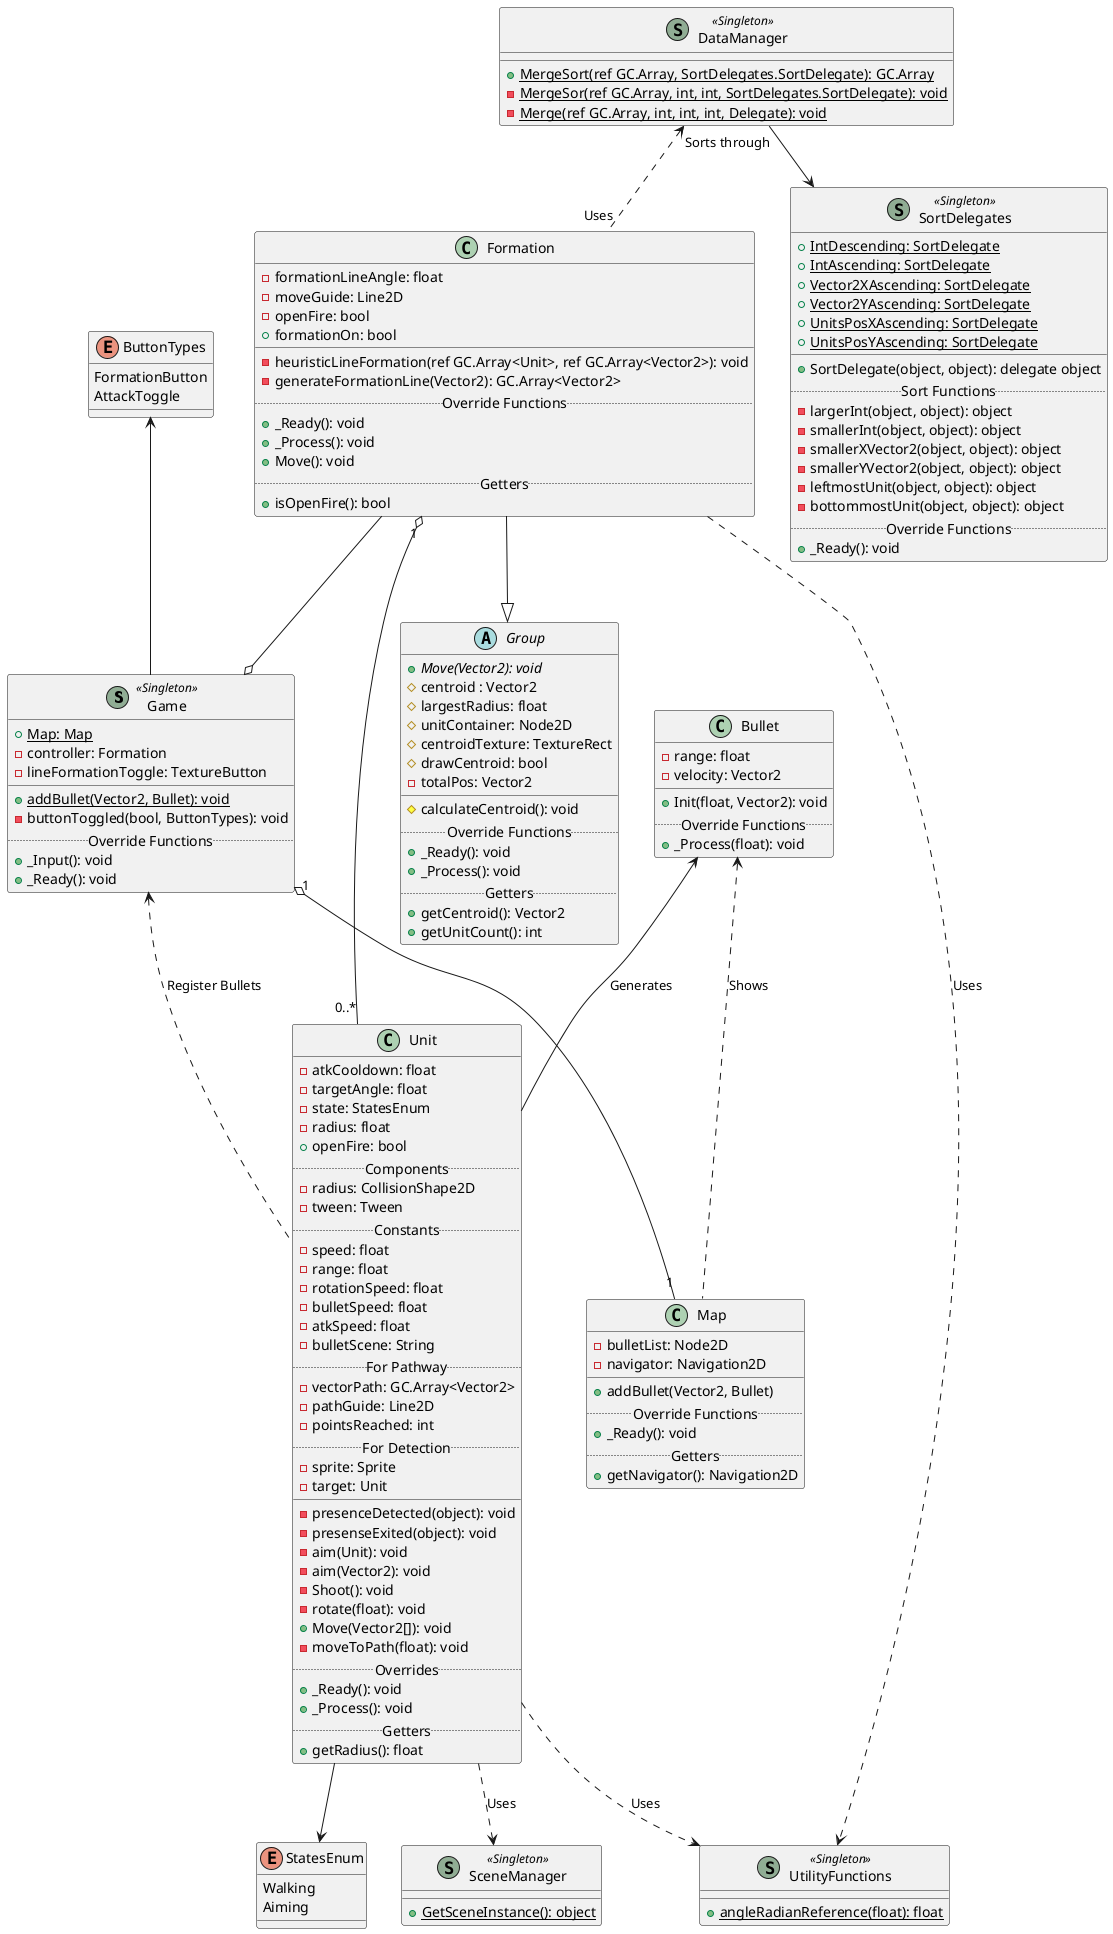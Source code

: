 @startuml ClassDiagram

Game "1" o-- "1" Map
Game <.. Unit: Register Bullets
Unit --> StatesEnum
Unit ..> UtilityFunctions: Uses
Unit ..> SceneManager: Uses
Bullet <-- Unit: Generates
ButtonTypes <-- Game
Formation "1" o-- "0..*" Unit
DataManager "Sorts through" --> SortDelegates
Formation --o Game
Formation --|> Group
DataManager <.. "Uses" Formation

Formation ..> UtilityFunctions: Uses
Bullet <.. Map: Shows


class Bullet {
    - range: float
    - velocity: Vector2
    __
    + Init(float, Vector2): void
    ..Override Functions..
    + _Process(float): void
}

class Formation {
    - formationLineAngle: float
    - moveGuide: Line2D
    - openFire: bool
    + formationOn: bool
    __
    - heuristicLineFormation(ref GC.Array<Unit>, ref GC.Array<Vector2>): void
    - generateFormationLine(Vector2): GC.Array<Vector2>
    ..Override Functions..
    + _Ready(): void
    + _Process(): void
    + Move(): void
    ..Getters..
    + isOpenFire(): bool
}

class SceneManager <<(S, #90AD94) Singleton>> {
    + {static} GetSceneInstance(): object
}

class Game <<(S, #90AD94) Singleton>> {
    + {static} Map: Map
    - controller: Formation
    - lineFormationToggle: TextureButton
    __
    + {static} addBullet(Vector2, Bullet): void
    - buttonToggled(bool, ButtonTypes): void
    ..Override Functions..
    + _Input(): void
    + _Ready(): void
}

abstract class Group {
    + {abstract} Move(Vector2): void
    # centroid : Vector2
    # largestRadius: float
    # unitContainer: Node2D
    # centroidTexture: TextureRect
    # drawCentroid: bool
    - totalPos: Vector2
    __
    # calculateCentroid(): void
    ..Override Functions..
    + _Ready(): void
    + _Process(): void
    ..Getters..
    + getCentroid(): Vector2
    + getUnitCount(): int
}

enum StatesEnum {
    Walking
    Aiming
}

class Unit {
    - atkCooldown: float
    - targetAngle: float
    - state: StatesEnum
    - radius: float
    + openFire: bool
    ..Components..
    - radius: CollisionShape2D
    - tween: Tween
    ..Constants..
    - speed: float
    - range: float
    - rotationSpeed: float
    - bulletSpeed: float
    - atkSpeed: float
    - bulletScene: String
    ..For Pathway..
    - vectorPath: GC.Array<Vector2>
    - pathGuide: Line2D
    - pointsReached: int
    ..For Detection..
    - sprite: Sprite
    - target: Unit
    __
    - presenceDetected(object): void
    - presenseExited(object): void
    - aim(Unit): void
    - aim(Vector2): void
    - Shoot(): void
    - rotate(float): void
    + Move(Vector2[]): void
    - moveToPath(float): void
    ..Overrides..
    + _Ready(): void
    + _Process(): void 
    ..Getters..
    + getRadius(): float
}

class SortDelegates <<(S, #90AD94) Singleton>> {
    + {static} IntDescending: SortDelegate
    + {static} IntAscending: SortDelegate
    + {static} Vector2XAscending: SortDelegate
    + {static} Vector2YAscending: SortDelegate
    + {static} UnitsPosXAscending: SortDelegate
    + {static} UnitsPosYAscending: SortDelegate
    __
    + SortDelegate(object, object): delegate object
    ..Sort Functions..
    - largerInt(object, object): object
    - smallerInt(object, object): object
    - smallerXVector2(object, object): object
    - smallerYVector2(object, object): object
    - leftmostUnit(object, object): object
    - bottommostUnit(object, object): object
    ..Override Functions..
    + _Ready(): void
}

class DataManager <<(S, #90AD94) Singleton>> {
    + {static} MergeSort(ref GC.Array, SortDelegates.SortDelegate): GC.Array
    - {static} MergeSor(ref GC.Array, int, int, SortDelegates.SortDelegate): void
    - {static} Merge(ref GC.Array, int, int, int, Delegate): void
}

class UtilityFunctions <<(S, #90AD94) Singleton>> {
    + {static} angleRadianReference(float): float
}

enum ButtonTypes {
    FormationButton
    AttackToggle
}

class Map {
    - bulletList: Node2D
    - navigator: Navigation2D
    __
    + addBullet(Vector2, Bullet)
    ..Override Functions..
    + _Ready(): void
    ..Getters..
    + getNavigator(): Navigation2D
}
@enduml